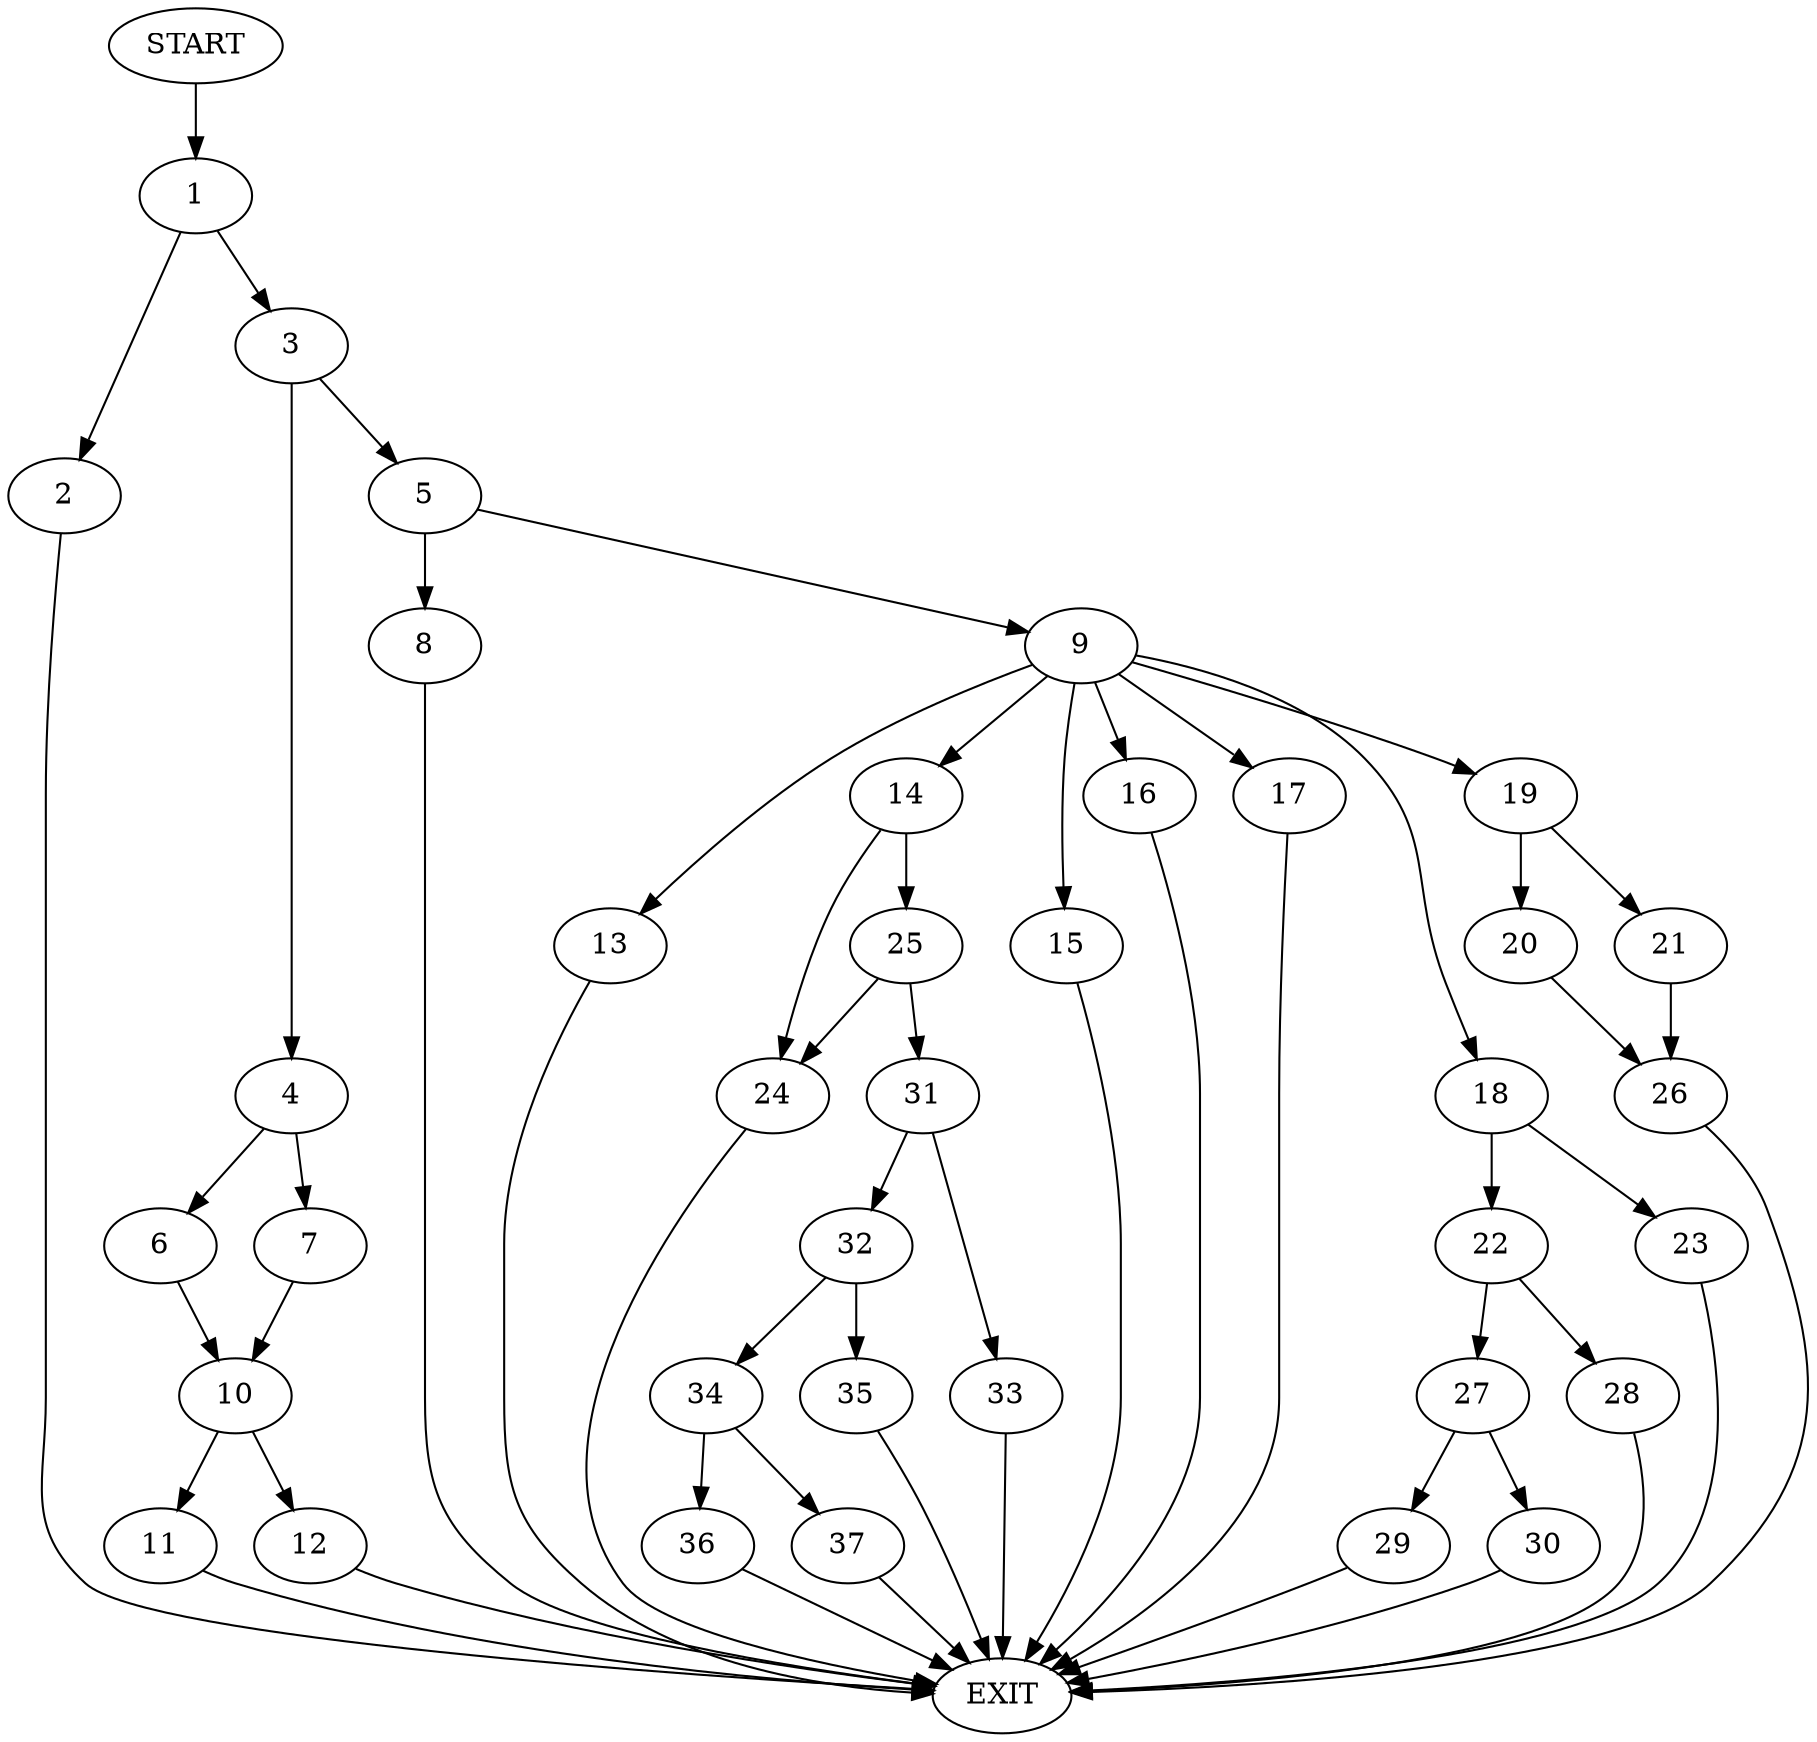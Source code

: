 digraph {
0 [label="START"]
38 [label="EXIT"]
0 -> 1
1 -> 2
1 -> 3
2 -> 38
3 -> 4
3 -> 5
4 -> 6
4 -> 7
5 -> 8
5 -> 9
6 -> 10
7 -> 10
10 -> 11
10 -> 12
12 -> 38
11 -> 38
8 -> 38
9 -> 13
9 -> 14
9 -> 15
9 -> 16
9 -> 17
9 -> 18
9 -> 19
13 -> 38
19 -> 20
19 -> 21
18 -> 22
18 -> 23
14 -> 24
14 -> 25
15 -> 38
17 -> 38
16 -> 38
20 -> 26
21 -> 26
26 -> 38
23 -> 38
22 -> 27
22 -> 28
28 -> 38
27 -> 29
27 -> 30
29 -> 38
30 -> 38
24 -> 38
25 -> 31
25 -> 24
31 -> 32
31 -> 33
33 -> 38
32 -> 34
32 -> 35
34 -> 36
34 -> 37
35 -> 38
36 -> 38
37 -> 38
}
